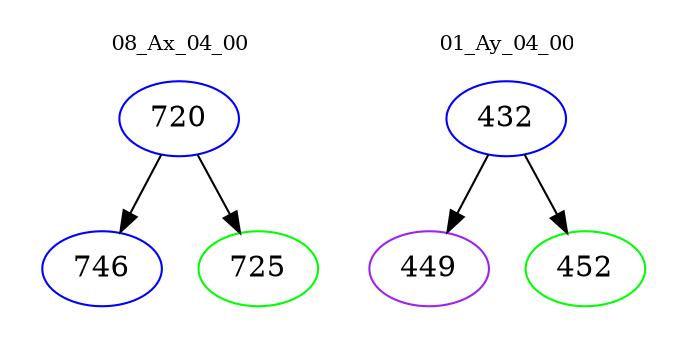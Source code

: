 digraph{
subgraph cluster_0 {
color = white
label = "08_Ax_04_00";
fontsize=10;
T0_720 [label="720", color="blue"]
T0_720 -> T0_746 [color="black"]
T0_746 [label="746", color="blue"]
T0_720 -> T0_725 [color="black"]
T0_725 [label="725", color="green"]
}
subgraph cluster_1 {
color = white
label = "01_Ay_04_00";
fontsize=10;
T1_432 [label="432", color="blue"]
T1_432 -> T1_449 [color="black"]
T1_449 [label="449", color="purple"]
T1_432 -> T1_452 [color="black"]
T1_452 [label="452", color="green"]
}
}
